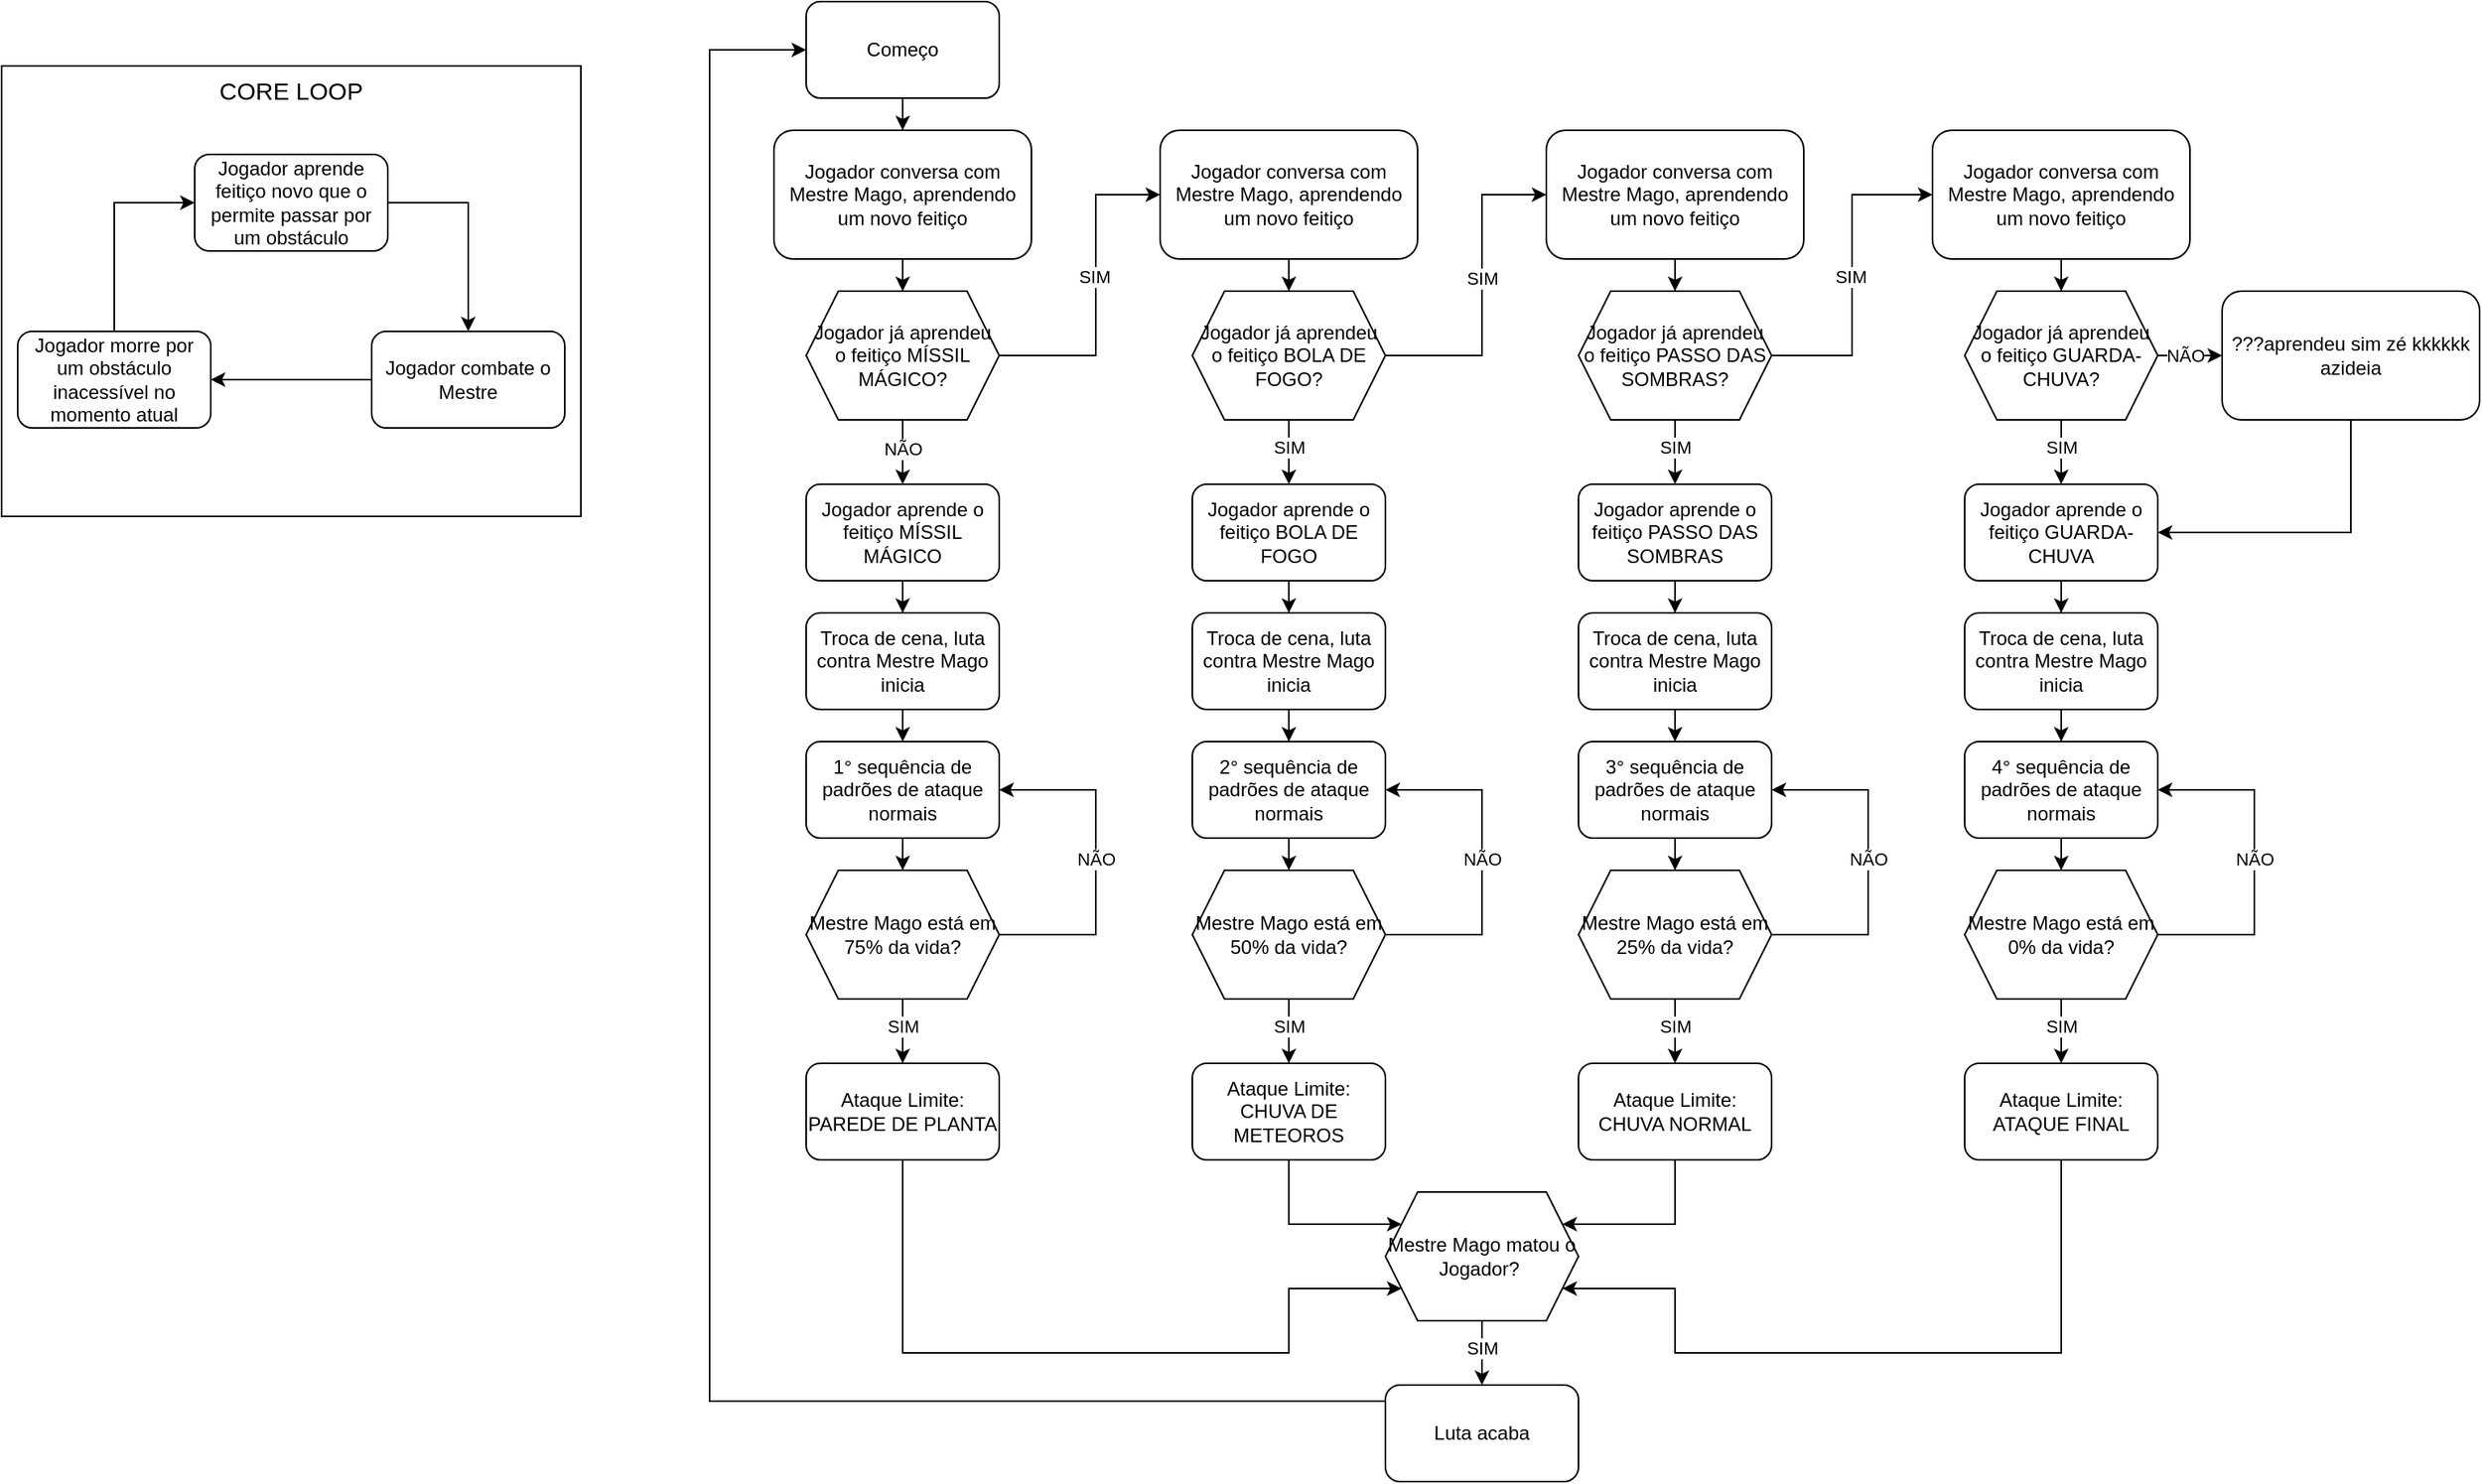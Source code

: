 <mxfile version="28.0.7">
  <diagram name="Página-1" id="3i8s2AD5zy0yII2b-ubV">
    <mxGraphModel dx="1778" dy="497" grid="1" gridSize="10" guides="1" tooltips="1" connect="1" arrows="1" fold="1" page="1" pageScale="1" pageWidth="1000" pageHeight="2000" math="0" shadow="0">
      <root>
        <mxCell id="0" />
        <mxCell id="1" parent="0" />
        <mxCell id="Qa6UDb0__CtFwgnaw2m8-43" value="" style="rounded=0;whiteSpace=wrap;html=1;" vertex="1" parent="1">
          <mxGeometry x="-200" y="80" width="360" height="280" as="geometry" />
        </mxCell>
        <mxCell id="vBZ28ntpl9EyvHKrwXHW-7" style="edgeStyle=orthogonalEdgeStyle;rounded=0;orthogonalLoop=1;jettySize=auto;html=1;entryX=0.5;entryY=0;entryDx=0;entryDy=0;" parent="1" source="vBZ28ntpl9EyvHKrwXHW-1" target="vBZ28ntpl9EyvHKrwXHW-2" edge="1">
          <mxGeometry relative="1" as="geometry">
            <Array as="points">
              <mxPoint x="90" y="165" />
            </Array>
          </mxGeometry>
        </mxCell>
        <mxCell id="vBZ28ntpl9EyvHKrwXHW-1" value="Jogador aprende feitiço novo que o permite passar por um obstáculo" style="rounded=1;whiteSpace=wrap;html=1;" parent="1" vertex="1">
          <mxGeometry x="-80" y="135" width="120" height="60" as="geometry" />
        </mxCell>
        <mxCell id="vBZ28ntpl9EyvHKrwXHW-4" style="edgeStyle=orthogonalEdgeStyle;rounded=0;orthogonalLoop=1;jettySize=auto;html=1;entryX=1;entryY=0.5;entryDx=0;entryDy=0;" parent="1" source="vBZ28ntpl9EyvHKrwXHW-2" target="vBZ28ntpl9EyvHKrwXHW-3" edge="1">
          <mxGeometry relative="1" as="geometry" />
        </mxCell>
        <mxCell id="vBZ28ntpl9EyvHKrwXHW-2" value="Jogador combate o Mestre" style="rounded=1;whiteSpace=wrap;html=1;" parent="1" vertex="1">
          <mxGeometry x="30" y="245" width="120" height="60" as="geometry" />
        </mxCell>
        <mxCell id="vBZ28ntpl9EyvHKrwXHW-5" style="edgeStyle=orthogonalEdgeStyle;rounded=0;orthogonalLoop=1;jettySize=auto;html=1;entryX=0;entryY=0.5;entryDx=0;entryDy=0;" parent="1" source="vBZ28ntpl9EyvHKrwXHW-3" target="vBZ28ntpl9EyvHKrwXHW-1" edge="1">
          <mxGeometry relative="1" as="geometry" />
        </mxCell>
        <mxCell id="vBZ28ntpl9EyvHKrwXHW-3" value="Jogador morre por um obstáculo inacessível no momento atual" style="rounded=1;whiteSpace=wrap;html=1;" parent="1" vertex="1">
          <mxGeometry x="-190" y="245" width="120" height="60" as="geometry" />
        </mxCell>
        <mxCell id="Qa6UDb0__CtFwgnaw2m8-10" style="edgeStyle=orthogonalEdgeStyle;rounded=0;orthogonalLoop=1;jettySize=auto;html=1;" edge="1" parent="1" source="Qa6UDb0__CtFwgnaw2m8-1" target="Qa6UDb0__CtFwgnaw2m8-3">
          <mxGeometry relative="1" as="geometry" />
        </mxCell>
        <mxCell id="Qa6UDb0__CtFwgnaw2m8-1" value="Começo" style="rounded=1;whiteSpace=wrap;html=1;fillColor=light-dark(#FFFFFF,#104E0E);" vertex="1" parent="1">
          <mxGeometry x="300" y="40" width="120" height="60" as="geometry" />
        </mxCell>
        <mxCell id="Qa6UDb0__CtFwgnaw2m8-76" style="edgeStyle=orthogonalEdgeStyle;rounded=0;orthogonalLoop=1;jettySize=auto;html=1;" edge="1" parent="1" source="Qa6UDb0__CtFwgnaw2m8-3" target="Qa6UDb0__CtFwgnaw2m8-45">
          <mxGeometry relative="1" as="geometry" />
        </mxCell>
        <mxCell id="Qa6UDb0__CtFwgnaw2m8-3" value="&lt;div&gt;Jogador conversa com Mestre Mago, aprendendo um novo feitiço&lt;/div&gt;" style="rounded=1;whiteSpace=wrap;html=1;" vertex="1" parent="1">
          <mxGeometry x="280" y="120" width="160" height="80" as="geometry" />
        </mxCell>
        <mxCell id="Qa6UDb0__CtFwgnaw2m8-12" style="edgeStyle=orthogonalEdgeStyle;rounded=0;orthogonalLoop=1;jettySize=auto;html=1;" edge="1" parent="1" source="Qa6UDb0__CtFwgnaw2m8-6" target="Qa6UDb0__CtFwgnaw2m8-7">
          <mxGeometry relative="1" as="geometry" />
        </mxCell>
        <mxCell id="Qa6UDb0__CtFwgnaw2m8-6" value="Troca de cena, luta contra Mestre Mago inicia" style="rounded=1;whiteSpace=wrap;html=1;" vertex="1" parent="1">
          <mxGeometry x="300" y="420" width="120" height="60" as="geometry" />
        </mxCell>
        <mxCell id="Qa6UDb0__CtFwgnaw2m8-28" style="edgeStyle=orthogonalEdgeStyle;rounded=0;orthogonalLoop=1;jettySize=auto;html=1;" edge="1" parent="1" source="Qa6UDb0__CtFwgnaw2m8-7" target="Qa6UDb0__CtFwgnaw2m8-24">
          <mxGeometry relative="1" as="geometry" />
        </mxCell>
        <mxCell id="Qa6UDb0__CtFwgnaw2m8-7" value="1° sequência de padrões de ataque normais" style="rounded=1;whiteSpace=wrap;html=1;" vertex="1" parent="1">
          <mxGeometry x="300" y="500" width="120" height="60" as="geometry" />
        </mxCell>
        <mxCell id="Qa6UDb0__CtFwgnaw2m8-17" style="edgeStyle=orthogonalEdgeStyle;rounded=0;orthogonalLoop=1;jettySize=auto;html=1;entryX=0;entryY=0.5;entryDx=0;entryDy=0;" edge="1" parent="1" source="Qa6UDb0__CtFwgnaw2m8-15" target="Qa6UDb0__CtFwgnaw2m8-1">
          <mxGeometry relative="1" as="geometry">
            <mxPoint x="300.0" y="30" as="targetPoint" />
            <Array as="points">
              <mxPoint x="240" y="910" />
              <mxPoint x="240" y="70" />
            </Array>
          </mxGeometry>
        </mxCell>
        <mxCell id="Qa6UDb0__CtFwgnaw2m8-15" value="Luta acaba" style="rounded=1;whiteSpace=wrap;html=1;fillColor=light-dark(#FFFFFF,#9A3434);" vertex="1" parent="1">
          <mxGeometry x="660" y="900" width="120" height="60" as="geometry" />
        </mxCell>
        <mxCell id="Qa6UDb0__CtFwgnaw2m8-38" style="edgeStyle=orthogonalEdgeStyle;rounded=0;orthogonalLoop=1;jettySize=auto;html=1;" edge="1" parent="1" source="Qa6UDb0__CtFwgnaw2m8-18" target="Qa6UDb0__CtFwgnaw2m8-37">
          <mxGeometry relative="1" as="geometry">
            <Array as="points">
              <mxPoint x="360" y="880" />
              <mxPoint x="600" y="880" />
              <mxPoint x="600" y="840" />
            </Array>
          </mxGeometry>
        </mxCell>
        <mxCell id="Qa6UDb0__CtFwgnaw2m8-18" value="Ataque Limite: PAREDE DE PLANTA" style="rounded=1;whiteSpace=wrap;html=1;" vertex="1" parent="1">
          <mxGeometry x="300" y="700" width="120" height="60" as="geometry" />
        </mxCell>
        <mxCell id="Qa6UDb0__CtFwgnaw2m8-30" style="edgeStyle=orthogonalEdgeStyle;rounded=0;orthogonalLoop=1;jettySize=auto;html=1;" edge="1" parent="1" source="Qa6UDb0__CtFwgnaw2m8-24" target="Qa6UDb0__CtFwgnaw2m8-18">
          <mxGeometry relative="1" as="geometry" />
        </mxCell>
        <mxCell id="Qa6UDb0__CtFwgnaw2m8-32" value="&lt;div&gt;SIM&lt;/div&gt;" style="edgeLabel;html=1;align=center;verticalAlign=middle;resizable=0;points=[];" vertex="1" connectable="0" parent="Qa6UDb0__CtFwgnaw2m8-30">
          <mxGeometry x="-0.15" relative="1" as="geometry">
            <mxPoint as="offset" />
          </mxGeometry>
        </mxCell>
        <mxCell id="Qa6UDb0__CtFwgnaw2m8-41" style="edgeStyle=orthogonalEdgeStyle;rounded=0;orthogonalLoop=1;jettySize=auto;html=1;entryX=1;entryY=0.5;entryDx=0;entryDy=0;exitX=1;exitY=0.5;exitDx=0;exitDy=0;" edge="1" parent="1" source="Qa6UDb0__CtFwgnaw2m8-24" target="Qa6UDb0__CtFwgnaw2m8-7">
          <mxGeometry relative="1" as="geometry">
            <Array as="points">
              <mxPoint x="480" y="620" />
              <mxPoint x="480" y="530" />
            </Array>
          </mxGeometry>
        </mxCell>
        <mxCell id="Qa6UDb0__CtFwgnaw2m8-42" value="NÃO" style="edgeLabel;html=1;align=center;verticalAlign=middle;resizable=0;points=[];" vertex="1" connectable="0" parent="Qa6UDb0__CtFwgnaw2m8-41">
          <mxGeometry x="0.017" relative="1" as="geometry">
            <mxPoint as="offset" />
          </mxGeometry>
        </mxCell>
        <mxCell id="Qa6UDb0__CtFwgnaw2m8-24" value="Mestre Mago está em 75% da vida?" style="shape=hexagon;perimeter=hexagonPerimeter2;whiteSpace=wrap;html=1;fixedSize=1;fillColor=light-dark(#FFFFFF,#E28507);" vertex="1" parent="1">
          <mxGeometry x="300" y="580" width="120" height="80" as="geometry" />
        </mxCell>
        <mxCell id="Qa6UDb0__CtFwgnaw2m8-39" style="edgeStyle=orthogonalEdgeStyle;rounded=0;orthogonalLoop=1;jettySize=auto;html=1;" edge="1" parent="1" source="Qa6UDb0__CtFwgnaw2m8-37" target="Qa6UDb0__CtFwgnaw2m8-15">
          <mxGeometry relative="1" as="geometry">
            <Array as="points">
              <mxPoint x="720" y="910" />
              <mxPoint x="720" y="910" />
            </Array>
          </mxGeometry>
        </mxCell>
        <mxCell id="Qa6UDb0__CtFwgnaw2m8-40" value="SIM" style="edgeLabel;html=1;align=center;verticalAlign=middle;resizable=0;points=[];" vertex="1" connectable="0" parent="Qa6UDb0__CtFwgnaw2m8-39">
          <mxGeometry x="-0.15" relative="1" as="geometry">
            <mxPoint as="offset" />
          </mxGeometry>
        </mxCell>
        <mxCell id="Qa6UDb0__CtFwgnaw2m8-37" value="Mestre Mago matou o Jogador?&amp;nbsp;" style="shape=hexagon;perimeter=hexagonPerimeter2;whiteSpace=wrap;html=1;fixedSize=1;fillColor=light-dark(#FFFFFF,#E28507);" vertex="1" parent="1">
          <mxGeometry x="660" y="780" width="120" height="80" as="geometry" />
        </mxCell>
        <mxCell id="Qa6UDb0__CtFwgnaw2m8-44" value="CORE LOOP" style="text;html=1;align=center;verticalAlign=middle;whiteSpace=wrap;rounded=0;fontSize=15;" vertex="1" parent="1">
          <mxGeometry x="-200" y="80" width="360" height="30" as="geometry" />
        </mxCell>
        <mxCell id="Qa6UDb0__CtFwgnaw2m8-78" style="edgeStyle=orthogonalEdgeStyle;rounded=0;orthogonalLoop=1;jettySize=auto;html=1;entryX=0.5;entryY=0;entryDx=0;entryDy=0;" edge="1" parent="1" source="Qa6UDb0__CtFwgnaw2m8-45" target="Qa6UDb0__CtFwgnaw2m8-52">
          <mxGeometry relative="1" as="geometry" />
        </mxCell>
        <mxCell id="Qa6UDb0__CtFwgnaw2m8-79" value="NÃO" style="edgeLabel;html=1;align=center;verticalAlign=middle;resizable=0;points=[];" vertex="1" connectable="0" parent="Qa6UDb0__CtFwgnaw2m8-78">
          <mxGeometry x="-0.13" relative="1" as="geometry">
            <mxPoint as="offset" />
          </mxGeometry>
        </mxCell>
        <mxCell id="Qa6UDb0__CtFwgnaw2m8-81" style="edgeStyle=orthogonalEdgeStyle;rounded=0;orthogonalLoop=1;jettySize=auto;html=1;entryX=0;entryY=0.5;entryDx=0;entryDy=0;" edge="1" parent="1" source="Qa6UDb0__CtFwgnaw2m8-45" target="Qa6UDb0__CtFwgnaw2m8-80">
          <mxGeometry relative="1" as="geometry">
            <Array as="points">
              <mxPoint x="480" y="260" />
              <mxPoint x="480" y="160" />
            </Array>
          </mxGeometry>
        </mxCell>
        <mxCell id="Qa6UDb0__CtFwgnaw2m8-82" value="SIM" style="edgeLabel;html=1;align=center;verticalAlign=middle;resizable=0;points=[];" vertex="1" connectable="0" parent="Qa6UDb0__CtFwgnaw2m8-81">
          <mxGeometry x="0.09" y="1" relative="1" as="geometry">
            <mxPoint as="offset" />
          </mxGeometry>
        </mxCell>
        <mxCell id="Qa6UDb0__CtFwgnaw2m8-45" value="Jogador já aprendeu o feitiço MÍSSIL MÁGICO?" style="shape=hexagon;perimeter=hexagonPerimeter2;whiteSpace=wrap;html=1;fixedSize=1;fillColor=light-dark(#FFFFFF,#E28507);" vertex="1" parent="1">
          <mxGeometry x="300" y="220" width="120" height="80" as="geometry" />
        </mxCell>
        <mxCell id="Qa6UDb0__CtFwgnaw2m8-77" style="edgeStyle=orthogonalEdgeStyle;rounded=0;orthogonalLoop=1;jettySize=auto;html=1;entryX=0.5;entryY=0;entryDx=0;entryDy=0;" edge="1" parent="1" source="Qa6UDb0__CtFwgnaw2m8-52" target="Qa6UDb0__CtFwgnaw2m8-6">
          <mxGeometry relative="1" as="geometry" />
        </mxCell>
        <mxCell id="Qa6UDb0__CtFwgnaw2m8-52" value="Jogador aprende o feitiço MÍSSIL MÁGICO" style="rounded=1;whiteSpace=wrap;html=1;" vertex="1" parent="1">
          <mxGeometry x="300" y="340" width="120" height="60" as="geometry" />
        </mxCell>
        <mxCell id="Qa6UDb0__CtFwgnaw2m8-84" style="edgeStyle=orthogonalEdgeStyle;rounded=0;orthogonalLoop=1;jettySize=auto;html=1;entryX=0.5;entryY=0;entryDx=0;entryDy=0;" edge="1" parent="1" source="Qa6UDb0__CtFwgnaw2m8-80" target="Qa6UDb0__CtFwgnaw2m8-83">
          <mxGeometry relative="1" as="geometry" />
        </mxCell>
        <mxCell id="Qa6UDb0__CtFwgnaw2m8-80" value="&lt;div&gt;Jogador conversa com Mestre Mago, aprendendo um novo feitiço&lt;/div&gt;" style="rounded=1;whiteSpace=wrap;html=1;" vertex="1" parent="1">
          <mxGeometry x="520" y="120" width="160" height="80" as="geometry" />
        </mxCell>
        <mxCell id="Qa6UDb0__CtFwgnaw2m8-86" style="edgeStyle=orthogonalEdgeStyle;rounded=0;orthogonalLoop=1;jettySize=auto;html=1;entryX=0.5;entryY=0;entryDx=0;entryDy=0;" edge="1" parent="1" source="Qa6UDb0__CtFwgnaw2m8-83" target="Qa6UDb0__CtFwgnaw2m8-85">
          <mxGeometry relative="1" as="geometry" />
        </mxCell>
        <mxCell id="Qa6UDb0__CtFwgnaw2m8-87" value="SIM" style="edgeLabel;html=1;align=center;verticalAlign=middle;resizable=0;points=[];" vertex="1" connectable="0" parent="Qa6UDb0__CtFwgnaw2m8-86">
          <mxGeometry x="-0.17" relative="1" as="geometry">
            <mxPoint as="offset" />
          </mxGeometry>
        </mxCell>
        <mxCell id="Qa6UDb0__CtFwgnaw2m8-122" style="edgeStyle=orthogonalEdgeStyle;rounded=0;orthogonalLoop=1;jettySize=auto;html=1;entryX=0;entryY=0.5;entryDx=0;entryDy=0;" edge="1" parent="1" source="Qa6UDb0__CtFwgnaw2m8-83" target="Qa6UDb0__CtFwgnaw2m8-106">
          <mxGeometry relative="1" as="geometry">
            <Array as="points">
              <mxPoint x="720" y="260" />
              <mxPoint x="720" y="160" />
            </Array>
          </mxGeometry>
        </mxCell>
        <mxCell id="Qa6UDb0__CtFwgnaw2m8-123" value="SIM" style="edgeLabel;html=1;align=center;verticalAlign=middle;resizable=0;points=[];" vertex="1" connectable="0" parent="Qa6UDb0__CtFwgnaw2m8-122">
          <mxGeometry x="0.087" relative="1" as="geometry">
            <mxPoint as="offset" />
          </mxGeometry>
        </mxCell>
        <mxCell id="Qa6UDb0__CtFwgnaw2m8-83" value="Jogador já aprendeu o feitiço BOLA DE FOGO?" style="shape=hexagon;perimeter=hexagonPerimeter2;whiteSpace=wrap;html=1;fixedSize=1;fillColor=light-dark(#FFFFFF,#E28507);" vertex="1" parent="1">
          <mxGeometry x="540" y="220" width="120" height="80" as="geometry" />
        </mxCell>
        <mxCell id="Qa6UDb0__CtFwgnaw2m8-101" style="edgeStyle=orthogonalEdgeStyle;rounded=0;orthogonalLoop=1;jettySize=auto;html=1;" edge="1" parent="1" source="Qa6UDb0__CtFwgnaw2m8-85" target="Qa6UDb0__CtFwgnaw2m8-90">
          <mxGeometry relative="1" as="geometry" />
        </mxCell>
        <mxCell id="Qa6UDb0__CtFwgnaw2m8-85" value="Jogador aprende o feitiço&amp;nbsp;BOLA DE FOGO" style="rounded=1;whiteSpace=wrap;html=1;" vertex="1" parent="1">
          <mxGeometry x="540" y="340" width="120" height="60" as="geometry" />
        </mxCell>
        <mxCell id="Qa6UDb0__CtFwgnaw2m8-102" style="edgeStyle=orthogonalEdgeStyle;rounded=0;orthogonalLoop=1;jettySize=auto;html=1;" edge="1" parent="1" source="Qa6UDb0__CtFwgnaw2m8-90" target="Qa6UDb0__CtFwgnaw2m8-92">
          <mxGeometry relative="1" as="geometry" />
        </mxCell>
        <mxCell id="Qa6UDb0__CtFwgnaw2m8-90" value="Troca de cena, luta contra Mestre Mago inicia" style="rounded=1;whiteSpace=wrap;html=1;" vertex="1" parent="1">
          <mxGeometry x="540" y="420" width="120" height="60" as="geometry" />
        </mxCell>
        <mxCell id="Qa6UDb0__CtFwgnaw2m8-91" style="edgeStyle=orthogonalEdgeStyle;rounded=0;orthogonalLoop=1;jettySize=auto;html=1;" edge="1" source="Qa6UDb0__CtFwgnaw2m8-92" target="Qa6UDb0__CtFwgnaw2m8-99" parent="1">
          <mxGeometry relative="1" as="geometry" />
        </mxCell>
        <mxCell id="Qa6UDb0__CtFwgnaw2m8-92" value="2° sequência de padrões de ataque normais" style="rounded=1;whiteSpace=wrap;html=1;" vertex="1" parent="1">
          <mxGeometry x="540" y="500" width="120" height="60" as="geometry" />
        </mxCell>
        <mxCell id="Qa6UDb0__CtFwgnaw2m8-124" style="edgeStyle=orthogonalEdgeStyle;rounded=0;orthogonalLoop=1;jettySize=auto;html=1;" edge="1" parent="1" source="Qa6UDb0__CtFwgnaw2m8-94" target="Qa6UDb0__CtFwgnaw2m8-37">
          <mxGeometry relative="1" as="geometry">
            <Array as="points">
              <mxPoint x="600" y="800" />
            </Array>
          </mxGeometry>
        </mxCell>
        <mxCell id="Qa6UDb0__CtFwgnaw2m8-94" value="Ataque Limite: CHUVA DE METEOROS" style="rounded=1;whiteSpace=wrap;html=1;" vertex="1" parent="1">
          <mxGeometry x="540" y="700" width="120" height="60" as="geometry" />
        </mxCell>
        <mxCell id="Qa6UDb0__CtFwgnaw2m8-95" style="edgeStyle=orthogonalEdgeStyle;rounded=0;orthogonalLoop=1;jettySize=auto;html=1;" edge="1" source="Qa6UDb0__CtFwgnaw2m8-99" target="Qa6UDb0__CtFwgnaw2m8-94" parent="1">
          <mxGeometry relative="1" as="geometry" />
        </mxCell>
        <mxCell id="Qa6UDb0__CtFwgnaw2m8-96" value="&lt;div&gt;SIM&lt;/div&gt;" style="edgeLabel;html=1;align=center;verticalAlign=middle;resizable=0;points=[];" vertex="1" connectable="0" parent="Qa6UDb0__CtFwgnaw2m8-95">
          <mxGeometry x="-0.15" relative="1" as="geometry">
            <mxPoint as="offset" />
          </mxGeometry>
        </mxCell>
        <mxCell id="Qa6UDb0__CtFwgnaw2m8-97" style="edgeStyle=orthogonalEdgeStyle;rounded=0;orthogonalLoop=1;jettySize=auto;html=1;entryX=1;entryY=0.5;entryDx=0;entryDy=0;exitX=1;exitY=0.5;exitDx=0;exitDy=0;" edge="1" source="Qa6UDb0__CtFwgnaw2m8-99" target="Qa6UDb0__CtFwgnaw2m8-92" parent="1">
          <mxGeometry relative="1" as="geometry">
            <Array as="points">
              <mxPoint x="720" y="620" />
              <mxPoint x="720" y="530" />
            </Array>
          </mxGeometry>
        </mxCell>
        <mxCell id="Qa6UDb0__CtFwgnaw2m8-98" value="NÃO" style="edgeLabel;html=1;align=center;verticalAlign=middle;resizable=0;points=[];" vertex="1" connectable="0" parent="Qa6UDb0__CtFwgnaw2m8-97">
          <mxGeometry x="0.017" relative="1" as="geometry">
            <mxPoint as="offset" />
          </mxGeometry>
        </mxCell>
        <mxCell id="Qa6UDb0__CtFwgnaw2m8-99" value="Mestre Mago está em 50% da vida?" style="shape=hexagon;perimeter=hexagonPerimeter2;whiteSpace=wrap;html=1;fixedSize=1;fillColor=light-dark(#FFFFFF,#E28507);" vertex="1" parent="1">
          <mxGeometry x="540" y="580" width="120" height="80" as="geometry" />
        </mxCell>
        <mxCell id="Qa6UDb0__CtFwgnaw2m8-105" style="edgeStyle=orthogonalEdgeStyle;rounded=0;orthogonalLoop=1;jettySize=auto;html=1;entryX=0.5;entryY=0;entryDx=0;entryDy=0;" edge="1" source="Qa6UDb0__CtFwgnaw2m8-106" target="Qa6UDb0__CtFwgnaw2m8-109" parent="1">
          <mxGeometry relative="1" as="geometry" />
        </mxCell>
        <mxCell id="Qa6UDb0__CtFwgnaw2m8-106" value="&lt;div&gt;Jogador conversa com Mestre Mago, aprendendo um novo feitiço&lt;/div&gt;" style="rounded=1;whiteSpace=wrap;html=1;" vertex="1" parent="1">
          <mxGeometry x="760" y="120" width="160" height="80" as="geometry" />
        </mxCell>
        <mxCell id="Qa6UDb0__CtFwgnaw2m8-107" style="edgeStyle=orthogonalEdgeStyle;rounded=0;orthogonalLoop=1;jettySize=auto;html=1;entryX=0.5;entryY=0;entryDx=0;entryDy=0;" edge="1" source="Qa6UDb0__CtFwgnaw2m8-109" target="Qa6UDb0__CtFwgnaw2m8-111" parent="1">
          <mxGeometry relative="1" as="geometry" />
        </mxCell>
        <mxCell id="Qa6UDb0__CtFwgnaw2m8-108" value="SIM" style="edgeLabel;html=1;align=center;verticalAlign=middle;resizable=0;points=[];" vertex="1" connectable="0" parent="Qa6UDb0__CtFwgnaw2m8-107">
          <mxGeometry x="-0.17" relative="1" as="geometry">
            <mxPoint as="offset" />
          </mxGeometry>
        </mxCell>
        <mxCell id="Qa6UDb0__CtFwgnaw2m8-143" style="edgeStyle=orthogonalEdgeStyle;rounded=0;orthogonalLoop=1;jettySize=auto;html=1;entryX=0;entryY=0.5;entryDx=0;entryDy=0;" edge="1" parent="1" source="Qa6UDb0__CtFwgnaw2m8-109" target="Qa6UDb0__CtFwgnaw2m8-127">
          <mxGeometry relative="1" as="geometry" />
        </mxCell>
        <mxCell id="Qa6UDb0__CtFwgnaw2m8-144" value="SIM" style="edgeLabel;html=1;align=center;verticalAlign=middle;resizable=0;points=[];" vertex="1" connectable="0" parent="Qa6UDb0__CtFwgnaw2m8-143">
          <mxGeometry x="-0.009" y="1" relative="1" as="geometry">
            <mxPoint as="offset" />
          </mxGeometry>
        </mxCell>
        <mxCell id="Qa6UDb0__CtFwgnaw2m8-109" value="Jogador já aprendeu o feitiço PASSO DAS SOMBRAS?" style="shape=hexagon;perimeter=hexagonPerimeter2;whiteSpace=wrap;html=1;fixedSize=1;fillColor=light-dark(#FFFFFF,#E28507);" vertex="1" parent="1">
          <mxGeometry x="780" y="220" width="120" height="80" as="geometry" />
        </mxCell>
        <mxCell id="Qa6UDb0__CtFwgnaw2m8-110" style="edgeStyle=orthogonalEdgeStyle;rounded=0;orthogonalLoop=1;jettySize=auto;html=1;" edge="1" source="Qa6UDb0__CtFwgnaw2m8-111" target="Qa6UDb0__CtFwgnaw2m8-113" parent="1">
          <mxGeometry relative="1" as="geometry" />
        </mxCell>
        <mxCell id="Qa6UDb0__CtFwgnaw2m8-111" value="Jogador aprende o feitiço&amp;nbsp;PASSO DAS SOMBRAS" style="rounded=1;whiteSpace=wrap;html=1;" vertex="1" parent="1">
          <mxGeometry x="780" y="340" width="120" height="60" as="geometry" />
        </mxCell>
        <mxCell id="Qa6UDb0__CtFwgnaw2m8-112" style="edgeStyle=orthogonalEdgeStyle;rounded=0;orthogonalLoop=1;jettySize=auto;html=1;" edge="1" source="Qa6UDb0__CtFwgnaw2m8-113" target="Qa6UDb0__CtFwgnaw2m8-115" parent="1">
          <mxGeometry relative="1" as="geometry" />
        </mxCell>
        <mxCell id="Qa6UDb0__CtFwgnaw2m8-113" value="Troca de cena, luta contra Mestre Mago inicia" style="rounded=1;whiteSpace=wrap;html=1;" vertex="1" parent="1">
          <mxGeometry x="780" y="420" width="120" height="60" as="geometry" />
        </mxCell>
        <mxCell id="Qa6UDb0__CtFwgnaw2m8-114" style="edgeStyle=orthogonalEdgeStyle;rounded=0;orthogonalLoop=1;jettySize=auto;html=1;" edge="1" source="Qa6UDb0__CtFwgnaw2m8-115" target="Qa6UDb0__CtFwgnaw2m8-121" parent="1">
          <mxGeometry relative="1" as="geometry" />
        </mxCell>
        <mxCell id="Qa6UDb0__CtFwgnaw2m8-115" value="3° sequência de padrões de ataque normais" style="rounded=1;whiteSpace=wrap;html=1;" vertex="1" parent="1">
          <mxGeometry x="780" y="500" width="120" height="60" as="geometry" />
        </mxCell>
        <mxCell id="Qa6UDb0__CtFwgnaw2m8-125" style="edgeStyle=orthogonalEdgeStyle;rounded=0;orthogonalLoop=1;jettySize=auto;html=1;" edge="1" parent="1" source="Qa6UDb0__CtFwgnaw2m8-116" target="Qa6UDb0__CtFwgnaw2m8-37">
          <mxGeometry relative="1" as="geometry">
            <Array as="points">
              <mxPoint x="840" y="800" />
            </Array>
          </mxGeometry>
        </mxCell>
        <mxCell id="Qa6UDb0__CtFwgnaw2m8-116" value="Ataque Limite: CHUVA NORMAL" style="rounded=1;whiteSpace=wrap;html=1;" vertex="1" parent="1">
          <mxGeometry x="780" y="700" width="120" height="60" as="geometry" />
        </mxCell>
        <mxCell id="Qa6UDb0__CtFwgnaw2m8-117" style="edgeStyle=orthogonalEdgeStyle;rounded=0;orthogonalLoop=1;jettySize=auto;html=1;" edge="1" source="Qa6UDb0__CtFwgnaw2m8-121" target="Qa6UDb0__CtFwgnaw2m8-116" parent="1">
          <mxGeometry relative="1" as="geometry" />
        </mxCell>
        <mxCell id="Qa6UDb0__CtFwgnaw2m8-118" value="&lt;div&gt;SIM&lt;/div&gt;" style="edgeLabel;html=1;align=center;verticalAlign=middle;resizable=0;points=[];" vertex="1" connectable="0" parent="Qa6UDb0__CtFwgnaw2m8-117">
          <mxGeometry x="-0.15" relative="1" as="geometry">
            <mxPoint as="offset" />
          </mxGeometry>
        </mxCell>
        <mxCell id="Qa6UDb0__CtFwgnaw2m8-119" style="edgeStyle=orthogonalEdgeStyle;rounded=0;orthogonalLoop=1;jettySize=auto;html=1;entryX=1;entryY=0.5;entryDx=0;entryDy=0;exitX=1;exitY=0.5;exitDx=0;exitDy=0;" edge="1" source="Qa6UDb0__CtFwgnaw2m8-121" target="Qa6UDb0__CtFwgnaw2m8-115" parent="1">
          <mxGeometry relative="1" as="geometry">
            <Array as="points">
              <mxPoint x="960" y="620" />
              <mxPoint x="960" y="530" />
            </Array>
          </mxGeometry>
        </mxCell>
        <mxCell id="Qa6UDb0__CtFwgnaw2m8-120" value="NÃO" style="edgeLabel;html=1;align=center;verticalAlign=middle;resizable=0;points=[];" vertex="1" connectable="0" parent="Qa6UDb0__CtFwgnaw2m8-119">
          <mxGeometry x="0.017" relative="1" as="geometry">
            <mxPoint as="offset" />
          </mxGeometry>
        </mxCell>
        <mxCell id="Qa6UDb0__CtFwgnaw2m8-121" value="Mestre Mago está em 25% da vida?" style="shape=hexagon;perimeter=hexagonPerimeter2;whiteSpace=wrap;html=1;fixedSize=1;fillColor=light-dark(#FFFFFF,#E28507);" vertex="1" parent="1">
          <mxGeometry x="780" y="580" width="120" height="80" as="geometry" />
        </mxCell>
        <mxCell id="Qa6UDb0__CtFwgnaw2m8-126" style="edgeStyle=orthogonalEdgeStyle;rounded=0;orthogonalLoop=1;jettySize=auto;html=1;entryX=0.5;entryY=0;entryDx=0;entryDy=0;" edge="1" source="Qa6UDb0__CtFwgnaw2m8-127" target="Qa6UDb0__CtFwgnaw2m8-130" parent="1">
          <mxGeometry relative="1" as="geometry" />
        </mxCell>
        <mxCell id="Qa6UDb0__CtFwgnaw2m8-127" value="&lt;div&gt;Jogador conversa com Mestre Mago, aprendendo um novo feitiço&lt;/div&gt;" style="rounded=1;whiteSpace=wrap;html=1;" vertex="1" parent="1">
          <mxGeometry x="1000" y="120" width="160" height="80" as="geometry" />
        </mxCell>
        <mxCell id="Qa6UDb0__CtFwgnaw2m8-128" style="edgeStyle=orthogonalEdgeStyle;rounded=0;orthogonalLoop=1;jettySize=auto;html=1;entryX=0.5;entryY=0;entryDx=0;entryDy=0;" edge="1" source="Qa6UDb0__CtFwgnaw2m8-130" target="Qa6UDb0__CtFwgnaw2m8-132" parent="1">
          <mxGeometry relative="1" as="geometry" />
        </mxCell>
        <mxCell id="Qa6UDb0__CtFwgnaw2m8-129" value="SIM" style="edgeLabel;html=1;align=center;verticalAlign=middle;resizable=0;points=[];" vertex="1" connectable="0" parent="Qa6UDb0__CtFwgnaw2m8-128">
          <mxGeometry x="-0.17" relative="1" as="geometry">
            <mxPoint as="offset" />
          </mxGeometry>
        </mxCell>
        <mxCell id="Qa6UDb0__CtFwgnaw2m8-147" style="edgeStyle=orthogonalEdgeStyle;rounded=0;orthogonalLoop=1;jettySize=auto;html=1;entryX=0;entryY=0.5;entryDx=0;entryDy=0;" edge="1" parent="1" source="Qa6UDb0__CtFwgnaw2m8-130" target="Qa6UDb0__CtFwgnaw2m8-146">
          <mxGeometry relative="1" as="geometry" />
        </mxCell>
        <mxCell id="Qa6UDb0__CtFwgnaw2m8-149" value="NÃO" style="edgeLabel;html=1;align=center;verticalAlign=middle;resizable=0;points=[];" vertex="1" connectable="0" parent="Qa6UDb0__CtFwgnaw2m8-147">
          <mxGeometry x="-0.175" relative="1" as="geometry">
            <mxPoint as="offset" />
          </mxGeometry>
        </mxCell>
        <mxCell id="Qa6UDb0__CtFwgnaw2m8-130" value="Jogador já aprendeu o feitiço GUARDA-CHUVA?" style="shape=hexagon;perimeter=hexagonPerimeter2;whiteSpace=wrap;html=1;fixedSize=1;fillColor=light-dark(#FFFFFF,#E28507);" vertex="1" parent="1">
          <mxGeometry x="1020" y="220" width="120" height="80" as="geometry" />
        </mxCell>
        <mxCell id="Qa6UDb0__CtFwgnaw2m8-131" style="edgeStyle=orthogonalEdgeStyle;rounded=0;orthogonalLoop=1;jettySize=auto;html=1;" edge="1" source="Qa6UDb0__CtFwgnaw2m8-132" target="Qa6UDb0__CtFwgnaw2m8-134" parent="1">
          <mxGeometry relative="1" as="geometry" />
        </mxCell>
        <mxCell id="Qa6UDb0__CtFwgnaw2m8-132" value="Jogador aprende o feitiço GUARDA-CHUVA" style="rounded=1;whiteSpace=wrap;html=1;" vertex="1" parent="1">
          <mxGeometry x="1020" y="340" width="120" height="60" as="geometry" />
        </mxCell>
        <mxCell id="Qa6UDb0__CtFwgnaw2m8-133" style="edgeStyle=orthogonalEdgeStyle;rounded=0;orthogonalLoop=1;jettySize=auto;html=1;" edge="1" source="Qa6UDb0__CtFwgnaw2m8-134" target="Qa6UDb0__CtFwgnaw2m8-136" parent="1">
          <mxGeometry relative="1" as="geometry" />
        </mxCell>
        <mxCell id="Qa6UDb0__CtFwgnaw2m8-134" value="Troca de cena, luta contra Mestre Mago inicia" style="rounded=1;whiteSpace=wrap;html=1;" vertex="1" parent="1">
          <mxGeometry x="1020" y="420" width="120" height="60" as="geometry" />
        </mxCell>
        <mxCell id="Qa6UDb0__CtFwgnaw2m8-135" style="edgeStyle=orthogonalEdgeStyle;rounded=0;orthogonalLoop=1;jettySize=auto;html=1;" edge="1" source="Qa6UDb0__CtFwgnaw2m8-136" target="Qa6UDb0__CtFwgnaw2m8-142" parent="1">
          <mxGeometry relative="1" as="geometry" />
        </mxCell>
        <mxCell id="Qa6UDb0__CtFwgnaw2m8-136" value="4° sequência de padrões de ataque normais" style="rounded=1;whiteSpace=wrap;html=1;" vertex="1" parent="1">
          <mxGeometry x="1020" y="500" width="120" height="60" as="geometry" />
        </mxCell>
        <mxCell id="Qa6UDb0__CtFwgnaw2m8-145" style="edgeStyle=orthogonalEdgeStyle;rounded=0;orthogonalLoop=1;jettySize=auto;html=1;" edge="1" parent="1" source="Qa6UDb0__CtFwgnaw2m8-137" target="Qa6UDb0__CtFwgnaw2m8-37">
          <mxGeometry relative="1" as="geometry">
            <Array as="points">
              <mxPoint x="1080" y="880" />
              <mxPoint x="840" y="880" />
              <mxPoint x="840" y="840" />
            </Array>
          </mxGeometry>
        </mxCell>
        <mxCell id="Qa6UDb0__CtFwgnaw2m8-137" value="Ataque Limite: ATAQUE FINAL" style="rounded=1;whiteSpace=wrap;html=1;" vertex="1" parent="1">
          <mxGeometry x="1020" y="700" width="120" height="60" as="geometry" />
        </mxCell>
        <mxCell id="Qa6UDb0__CtFwgnaw2m8-138" style="edgeStyle=orthogonalEdgeStyle;rounded=0;orthogonalLoop=1;jettySize=auto;html=1;" edge="1" source="Qa6UDb0__CtFwgnaw2m8-142" target="Qa6UDb0__CtFwgnaw2m8-137" parent="1">
          <mxGeometry relative="1" as="geometry" />
        </mxCell>
        <mxCell id="Qa6UDb0__CtFwgnaw2m8-139" value="&lt;div&gt;SIM&lt;/div&gt;" style="edgeLabel;html=1;align=center;verticalAlign=middle;resizable=0;points=[];" vertex="1" connectable="0" parent="Qa6UDb0__CtFwgnaw2m8-138">
          <mxGeometry x="-0.15" relative="1" as="geometry">
            <mxPoint as="offset" />
          </mxGeometry>
        </mxCell>
        <mxCell id="Qa6UDb0__CtFwgnaw2m8-140" style="edgeStyle=orthogonalEdgeStyle;rounded=0;orthogonalLoop=1;jettySize=auto;html=1;entryX=1;entryY=0.5;entryDx=0;entryDy=0;exitX=1;exitY=0.5;exitDx=0;exitDy=0;" edge="1" source="Qa6UDb0__CtFwgnaw2m8-142" target="Qa6UDb0__CtFwgnaw2m8-136" parent="1">
          <mxGeometry relative="1" as="geometry">
            <Array as="points">
              <mxPoint x="1200" y="620" />
              <mxPoint x="1200" y="530" />
            </Array>
          </mxGeometry>
        </mxCell>
        <mxCell id="Qa6UDb0__CtFwgnaw2m8-141" value="NÃO" style="edgeLabel;html=1;align=center;verticalAlign=middle;resizable=0;points=[];" vertex="1" connectable="0" parent="Qa6UDb0__CtFwgnaw2m8-140">
          <mxGeometry x="0.017" relative="1" as="geometry">
            <mxPoint as="offset" />
          </mxGeometry>
        </mxCell>
        <mxCell id="Qa6UDb0__CtFwgnaw2m8-142" value="Mestre Mago está em 0% da vida?" style="shape=hexagon;perimeter=hexagonPerimeter2;whiteSpace=wrap;html=1;fixedSize=1;fillColor=light-dark(#FFFFFF,#E28507);" vertex="1" parent="1">
          <mxGeometry x="1020" y="580" width="120" height="80" as="geometry" />
        </mxCell>
        <mxCell id="Qa6UDb0__CtFwgnaw2m8-150" style="edgeStyle=orthogonalEdgeStyle;rounded=0;orthogonalLoop=1;jettySize=auto;html=1;entryX=1;entryY=0.5;entryDx=0;entryDy=0;" edge="1" parent="1" source="Qa6UDb0__CtFwgnaw2m8-146" target="Qa6UDb0__CtFwgnaw2m8-132">
          <mxGeometry relative="1" as="geometry">
            <Array as="points">
              <mxPoint x="1260" y="370" />
            </Array>
          </mxGeometry>
        </mxCell>
        <mxCell id="Qa6UDb0__CtFwgnaw2m8-146" value="???aprendeu sim zé kkkkkk azideia" style="rounded=1;whiteSpace=wrap;html=1;" vertex="1" parent="1">
          <mxGeometry x="1180" y="220" width="160" height="80" as="geometry" />
        </mxCell>
      </root>
    </mxGraphModel>
  </diagram>
</mxfile>
